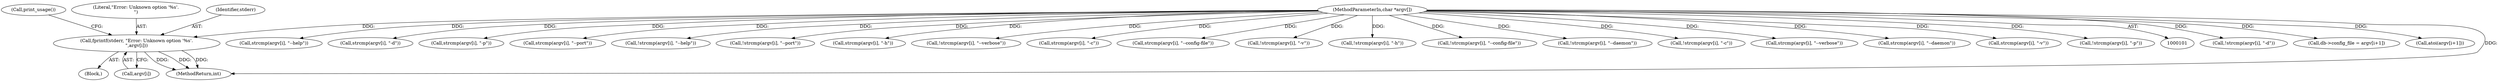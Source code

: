 digraph "0_mosquitto_9097577b49b7fdcf45d30975976dd93808ccc0c4@pointer" {
"1000312" [label="(Call,fprintf(stderr, \"Error: Unknown option '%s'.\n\",argv[i]))"];
"1000105" [label="(MethodParameterIn,char *argv[])"];
"1000175" [label="(Call,!strcmp(argv[i], \"-d\"))"];
"1000141" [label="(Call,db->config_file = argv[i+1])"];
"1000237" [label="(Call,atoi(argv[i+1]))"];
"1000105" [label="(MethodParameterIn,char *argv[])"];
"1000315" [label="(Call,argv[i])"];
"1000314" [label="(Literal,\"Error: Unknown option '%s'.\n\")"];
"1000203" [label="(Call,strcmp(argv[i], \"--help\"))"];
"1000312" [label="(Call,fprintf(stderr, \"Error: Unknown option '%s'.\n\",argv[i]))"];
"1000176" [label="(Call,strcmp(argv[i], \"-d\"))"];
"1000216" [label="(Call,strcmp(argv[i], \"-p\"))"];
"1000311" [label="(Block,)"];
"1000222" [label="(Call,strcmp(argv[i], \"--port\"))"];
"1000202" [label="(Call,!strcmp(argv[i], \"--help\"))"];
"1000221" [label="(Call,!strcmp(argv[i], \"--port\"))"];
"1000197" [label="(Call,strcmp(argv[i], \"-h\"))"];
"1000313" [label="(Identifier,stderr)"];
"1000953" [label="(MethodReturn,int)"];
"1000298" [label="(Call,!strcmp(argv[i], \"--verbose\"))"];
"1000122" [label="(Call,strcmp(argv[i], \"-c\"))"];
"1000128" [label="(Call,strcmp(argv[i], \"--config-file\"))"];
"1000292" [label="(Call,!strcmp(argv[i], \"-v\"))"];
"1000196" [label="(Call,!strcmp(argv[i], \"-h\"))"];
"1000318" [label="(Call,print_usage())"];
"1000127" [label="(Call,!strcmp(argv[i], \"--config-file\"))"];
"1000181" [label="(Call,!strcmp(argv[i], \"--daemon\"))"];
"1000121" [label="(Call,!strcmp(argv[i], \"-c\"))"];
"1000299" [label="(Call,strcmp(argv[i], \"--verbose\"))"];
"1000182" [label="(Call,strcmp(argv[i], \"--daemon\"))"];
"1000293" [label="(Call,strcmp(argv[i], \"-v\"))"];
"1000215" [label="(Call,!strcmp(argv[i], \"-p\"))"];
"1000312" -> "1000311"  [label="AST: "];
"1000312" -> "1000315"  [label="CFG: "];
"1000313" -> "1000312"  [label="AST: "];
"1000314" -> "1000312"  [label="AST: "];
"1000315" -> "1000312"  [label="AST: "];
"1000318" -> "1000312"  [label="CFG: "];
"1000312" -> "1000953"  [label="DDG: "];
"1000312" -> "1000953"  [label="DDG: "];
"1000312" -> "1000953"  [label="DDG: "];
"1000105" -> "1000312"  [label="DDG: "];
"1000105" -> "1000101"  [label="AST: "];
"1000105" -> "1000953"  [label="DDG: "];
"1000105" -> "1000121"  [label="DDG: "];
"1000105" -> "1000122"  [label="DDG: "];
"1000105" -> "1000127"  [label="DDG: "];
"1000105" -> "1000128"  [label="DDG: "];
"1000105" -> "1000141"  [label="DDG: "];
"1000105" -> "1000175"  [label="DDG: "];
"1000105" -> "1000176"  [label="DDG: "];
"1000105" -> "1000181"  [label="DDG: "];
"1000105" -> "1000182"  [label="DDG: "];
"1000105" -> "1000196"  [label="DDG: "];
"1000105" -> "1000197"  [label="DDG: "];
"1000105" -> "1000202"  [label="DDG: "];
"1000105" -> "1000203"  [label="DDG: "];
"1000105" -> "1000215"  [label="DDG: "];
"1000105" -> "1000216"  [label="DDG: "];
"1000105" -> "1000221"  [label="DDG: "];
"1000105" -> "1000222"  [label="DDG: "];
"1000105" -> "1000237"  [label="DDG: "];
"1000105" -> "1000292"  [label="DDG: "];
"1000105" -> "1000293"  [label="DDG: "];
"1000105" -> "1000298"  [label="DDG: "];
"1000105" -> "1000299"  [label="DDG: "];
}
